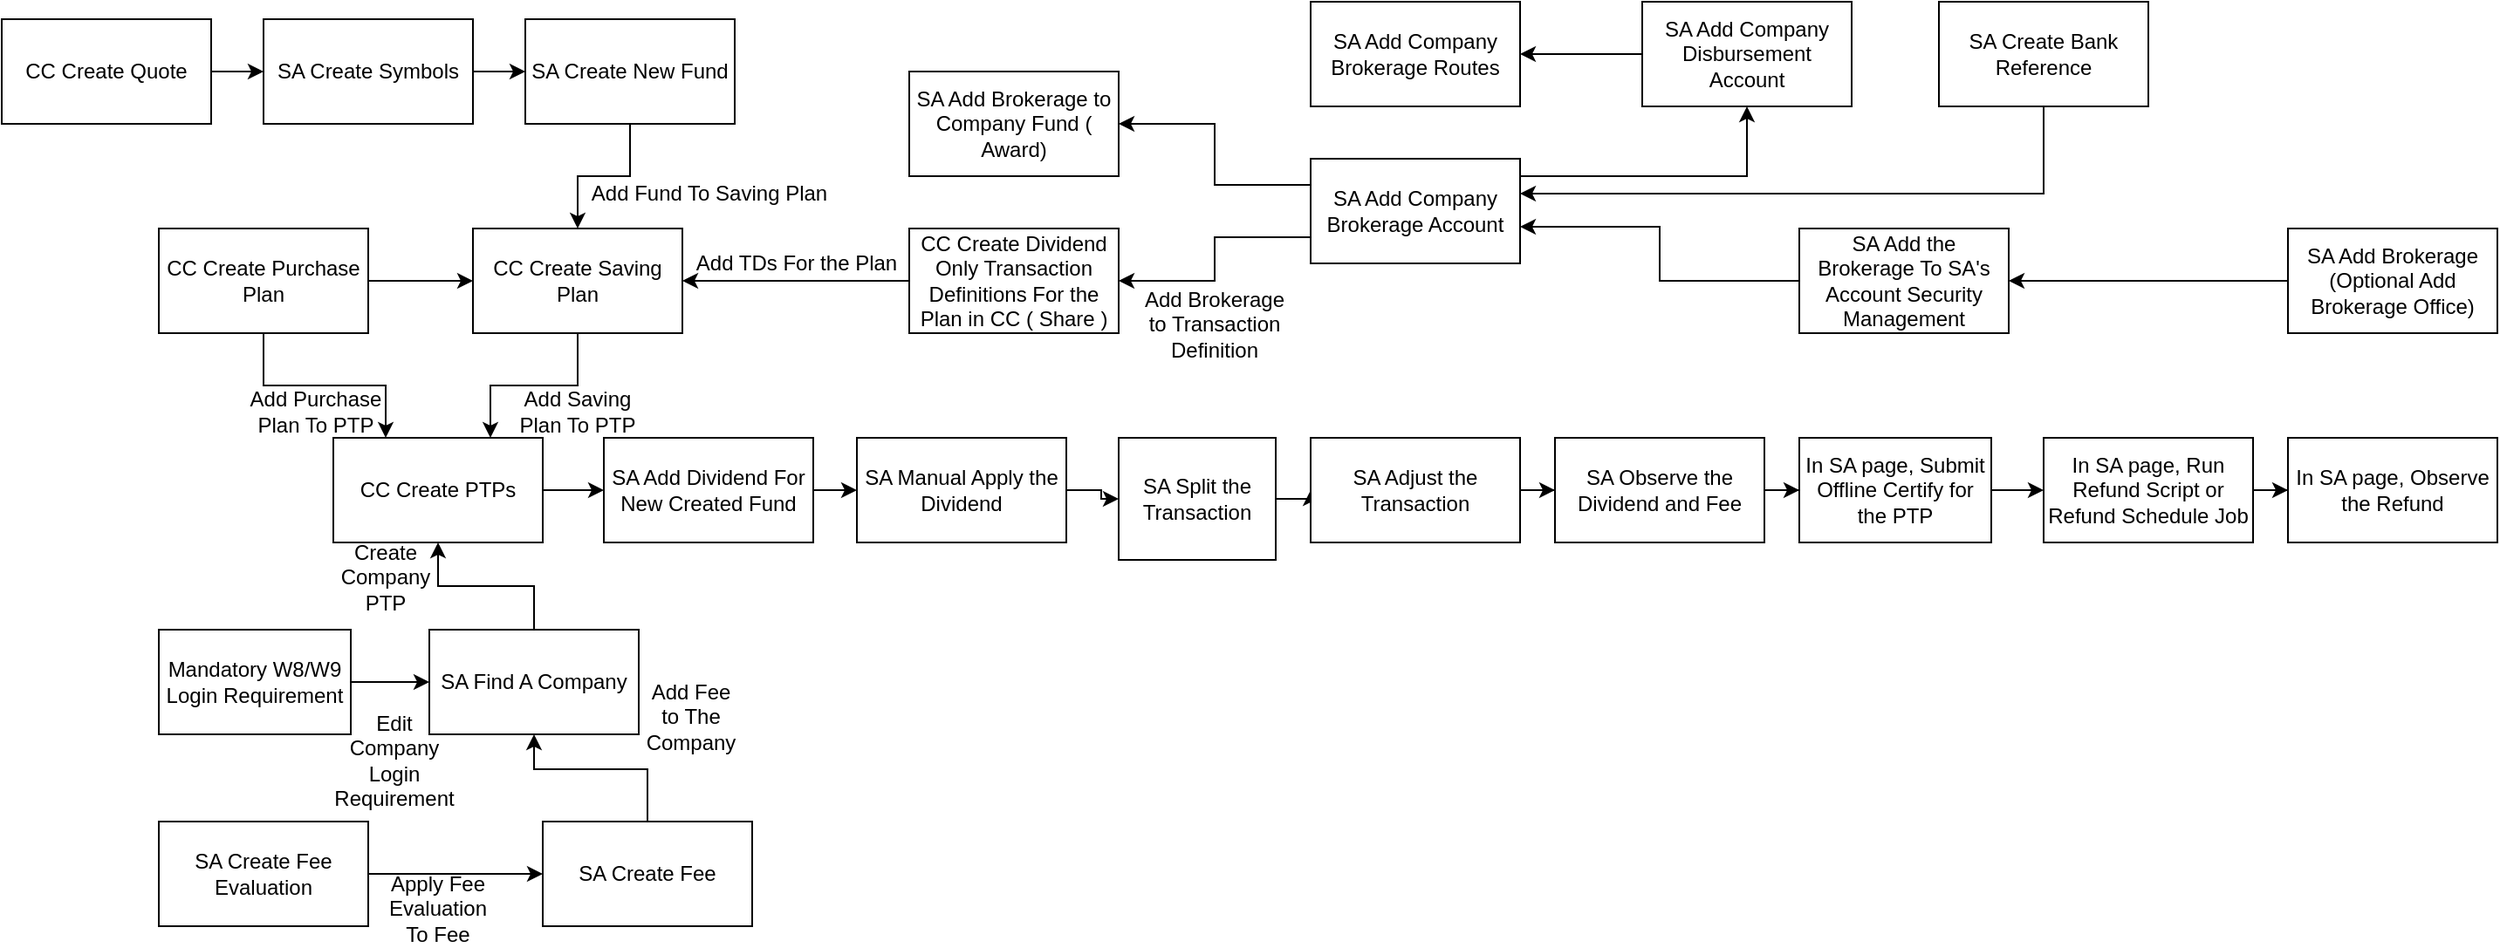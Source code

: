 <mxfile version="16.2.2" type="device"><diagram id="MJS_Rd71Y2nj2NpQxdGY" name="Page-1"><mxGraphModel dx="1492" dy="867" grid="1" gridSize="10" guides="1" tooltips="1" connect="1" arrows="1" fold="1" page="1" pageScale="1" pageWidth="850" pageHeight="1100" math="0" shadow="0"><root><mxCell id="0"/><mxCell id="1" parent="0"/><mxCell id="xQ8DZZ2qtsL2611Yfuc7-20" value="" style="edgeStyle=orthogonalEdgeStyle;rounded=0;orthogonalLoop=1;jettySize=auto;html=1;" parent="1" source="Upixlw8hHXbj9CMBlw4r-1" target="Upixlw8hHXbj9CMBlw4r-35" edge="1"><mxGeometry relative="1" as="geometry"/></mxCell><mxCell id="Upixlw8hHXbj9CMBlw4r-1" value="CC Create PTPs" style="rounded=0;whiteSpace=wrap;html=1;" parent="1" vertex="1"><mxGeometry x="200" y="260" width="120" height="60" as="geometry"/></mxCell><mxCell id="Upixlw8hHXbj9CMBlw4r-10" value="" style="edgeStyle=orthogonalEdgeStyle;rounded=0;orthogonalLoop=1;jettySize=auto;html=1;" parent="1" source="Upixlw8hHXbj9CMBlw4r-3" target="Upixlw8hHXbj9CMBlw4r-5" edge="1"><mxGeometry relative="1" as="geometry"/></mxCell><mxCell id="Upixlw8hHXbj9CMBlw4r-14" style="edgeStyle=orthogonalEdgeStyle;rounded=0;orthogonalLoop=1;jettySize=auto;html=1;exitX=0.5;exitY=1;exitDx=0;exitDy=0;entryX=0.25;entryY=0;entryDx=0;entryDy=0;" parent="1" source="Upixlw8hHXbj9CMBlw4r-3" target="Upixlw8hHXbj9CMBlw4r-1" edge="1"><mxGeometry relative="1" as="geometry"/></mxCell><mxCell id="Upixlw8hHXbj9CMBlw4r-3" value="CC Create Purchase Plan" style="rounded=0;whiteSpace=wrap;html=1;" parent="1" vertex="1"><mxGeometry x="100" y="140" width="120" height="60" as="geometry"/></mxCell><mxCell id="Upixlw8hHXbj9CMBlw4r-8" value="" style="edgeStyle=orthogonalEdgeStyle;rounded=0;orthogonalLoop=1;jettySize=auto;html=1;" parent="1" source="Upixlw8hHXbj9CMBlw4r-4" target="Upixlw8hHXbj9CMBlw4r-5" edge="1"><mxGeometry relative="1" as="geometry"/></mxCell><mxCell id="Upixlw8hHXbj9CMBlw4r-4" value="SA Create New Fund" style="rounded=0;whiteSpace=wrap;html=1;" parent="1" vertex="1"><mxGeometry x="310" y="20" width="120" height="60" as="geometry"/></mxCell><mxCell id="Upixlw8hHXbj9CMBlw4r-15" style="edgeStyle=orthogonalEdgeStyle;rounded=0;orthogonalLoop=1;jettySize=auto;html=1;exitX=0.5;exitY=1;exitDx=0;exitDy=0;entryX=0.75;entryY=0;entryDx=0;entryDy=0;" parent="1" source="Upixlw8hHXbj9CMBlw4r-5" target="Upixlw8hHXbj9CMBlw4r-1" edge="1"><mxGeometry relative="1" as="geometry"/></mxCell><mxCell id="Upixlw8hHXbj9CMBlw4r-5" value="CC Create Saving Plan" style="rounded=0;whiteSpace=wrap;html=1;" parent="1" vertex="1"><mxGeometry x="280" y="140" width="120" height="60" as="geometry"/></mxCell><mxCell id="Upixlw8hHXbj9CMBlw4r-9" value="Add Fund To Saving Plan" style="text;html=1;align=center;verticalAlign=middle;resizable=0;points=[];autosize=1;strokeColor=none;fillColor=none;" parent="1" vertex="1"><mxGeometry x="340" y="110" width="150" height="20" as="geometry"/></mxCell><mxCell id="Upixlw8hHXbj9CMBlw4r-12" value="" style="edgeStyle=orthogonalEdgeStyle;rounded=0;orthogonalLoop=1;jettySize=auto;html=1;" parent="1" source="Upixlw8hHXbj9CMBlw4r-11" target="Upixlw8hHXbj9CMBlw4r-5" edge="1"><mxGeometry relative="1" as="geometry"/></mxCell><mxCell id="Upixlw8hHXbj9CMBlw4r-11" value="CC Create Dividend Only Transaction Definitions For the Plan in CC ( Share )" style="rounded=0;whiteSpace=wrap;html=1;" parent="1" vertex="1"><mxGeometry x="530" y="140" width="120" height="60" as="geometry"/></mxCell><mxCell id="Upixlw8hHXbj9CMBlw4r-13" value="Add TDs For the Plan" style="text;html=1;align=center;verticalAlign=middle;resizable=0;points=[];autosize=1;strokeColor=none;fillColor=none;" parent="1" vertex="1"><mxGeometry x="400" y="150" width="130" height="20" as="geometry"/></mxCell><mxCell id="Upixlw8hHXbj9CMBlw4r-16" value="Add Saving Plan To PTP" style="text;html=1;strokeColor=none;fillColor=none;align=center;verticalAlign=middle;whiteSpace=wrap;rounded=0;" parent="1" vertex="1"><mxGeometry x="305" y="225" width="70" height="40" as="geometry"/></mxCell><mxCell id="Upixlw8hHXbj9CMBlw4r-17" value="Add Purchase Plan To PTP" style="text;html=1;strokeColor=none;fillColor=none;align=center;verticalAlign=middle;whiteSpace=wrap;rounded=0;" parent="1" vertex="1"><mxGeometry x="150" y="220" width="80" height="50" as="geometry"/></mxCell><mxCell id="Upixlw8hHXbj9CMBlw4r-20" value="" style="edgeStyle=orthogonalEdgeStyle;rounded=0;orthogonalLoop=1;jettySize=auto;html=1;" parent="1" source="Upixlw8hHXbj9CMBlw4r-18" target="Upixlw8hHXbj9CMBlw4r-19" edge="1"><mxGeometry relative="1" as="geometry"/></mxCell><mxCell id="Upixlw8hHXbj9CMBlw4r-18" value="SA Create Fee Evaluation" style="rounded=0;whiteSpace=wrap;html=1;" parent="1" vertex="1"><mxGeometry x="100" y="480" width="120" height="60" as="geometry"/></mxCell><mxCell id="Upixlw8hHXbj9CMBlw4r-19" value="SA Create Fee" style="rounded=0;whiteSpace=wrap;html=1;" parent="1" vertex="1"><mxGeometry x="320" y="480" width="120" height="60" as="geometry"/></mxCell><mxCell id="Upixlw8hHXbj9CMBlw4r-23" value="" style="edgeStyle=orthogonalEdgeStyle;rounded=0;orthogonalLoop=1;jettySize=auto;html=1;" parent="1" source="Upixlw8hHXbj9CMBlw4r-22" target="Upixlw8hHXbj9CMBlw4r-1" edge="1"><mxGeometry relative="1" as="geometry"/></mxCell><mxCell id="Upixlw8hHXbj9CMBlw4r-22" value="SA Find A Company" style="rounded=0;whiteSpace=wrap;html=1;" parent="1" vertex="1"><mxGeometry x="255" y="370" width="120" height="60" as="geometry"/></mxCell><mxCell id="Upixlw8hHXbj9CMBlw4r-28" style="edgeStyle=orthogonalEdgeStyle;rounded=0;orthogonalLoop=1;jettySize=auto;html=1;entryX=0.5;entryY=1;entryDx=0;entryDy=0;exitX=0.5;exitY=0;exitDx=0;exitDy=0;" parent="1" source="Upixlw8hHXbj9CMBlw4r-19" target="Upixlw8hHXbj9CMBlw4r-22" edge="1"><mxGeometry relative="1" as="geometry"><Array as="points"><mxPoint x="380" y="450"/><mxPoint x="315" y="450"/></Array></mxGeometry></mxCell><mxCell id="Upixlw8hHXbj9CMBlw4r-24" value="Add Fee to The Company" style="text;html=1;strokeColor=none;fillColor=none;align=center;verticalAlign=middle;whiteSpace=wrap;rounded=0;" parent="1" vertex="1"><mxGeometry x="375" y="400" width="60" height="40" as="geometry"/></mxCell><mxCell id="Upixlw8hHXbj9CMBlw4r-25" value="Create Company PTP" style="text;html=1;strokeColor=none;fillColor=none;align=center;verticalAlign=middle;whiteSpace=wrap;rounded=0;" parent="1" vertex="1"><mxGeometry x="200" y="320" width="60" height="40" as="geometry"/></mxCell><mxCell id="Upixlw8hHXbj9CMBlw4r-26" value="Apply Fee Evaluation To Fee" style="text;html=1;strokeColor=none;fillColor=none;align=center;verticalAlign=middle;whiteSpace=wrap;rounded=0;" parent="1" vertex="1"><mxGeometry x="230" y="510" width="60" height="40" as="geometry"/></mxCell><mxCell id="Upixlw8hHXbj9CMBlw4r-31" value="" style="edgeStyle=orthogonalEdgeStyle;rounded=0;orthogonalLoop=1;jettySize=auto;html=1;" parent="1" source="Upixlw8hHXbj9CMBlw4r-29" target="Upixlw8hHXbj9CMBlw4r-22" edge="1"><mxGeometry relative="1" as="geometry"/></mxCell><mxCell id="Upixlw8hHXbj9CMBlw4r-29" value="Mandatory W8/W9 Login Requirement" style="rounded=0;whiteSpace=wrap;html=1;" parent="1" vertex="1"><mxGeometry x="100" y="370" width="110" height="60" as="geometry"/></mxCell><mxCell id="Upixlw8hHXbj9CMBlw4r-34" value="Edit Company Login Requirement" style="text;html=1;strokeColor=none;fillColor=none;align=center;verticalAlign=middle;whiteSpace=wrap;rounded=0;" parent="1" vertex="1"><mxGeometry x="200" y="410" width="70" height="70" as="geometry"/></mxCell><mxCell id="Upixlw8hHXbj9CMBlw4r-37" value="" style="edgeStyle=orthogonalEdgeStyle;rounded=0;orthogonalLoop=1;jettySize=auto;html=1;" parent="1" source="Upixlw8hHXbj9CMBlw4r-35" target="Upixlw8hHXbj9CMBlw4r-36" edge="1"><mxGeometry relative="1" as="geometry"/></mxCell><mxCell id="Upixlw8hHXbj9CMBlw4r-35" value="SA Add Dividend For New Created Fund" style="rounded=0;whiteSpace=wrap;html=1;" parent="1" vertex="1"><mxGeometry x="355" y="260" width="120" height="60" as="geometry"/></mxCell><mxCell id="Upixlw8hHXbj9CMBlw4r-40" value="" style="edgeStyle=orthogonalEdgeStyle;rounded=0;orthogonalLoop=1;jettySize=auto;html=1;entryX=0;entryY=0.5;entryDx=0;entryDy=0;" parent="1" source="Upixlw8hHXbj9CMBlw4r-36" target="Upixlw8hHXbj9CMBlw4r-38" edge="1"><mxGeometry relative="1" as="geometry"><mxPoint x="640" y="290" as="targetPoint"/></mxGeometry></mxCell><mxCell id="Upixlw8hHXbj9CMBlw4r-36" value="SA Manual Apply the Dividend" style="whiteSpace=wrap;html=1;rounded=0;" parent="1" vertex="1"><mxGeometry x="500" y="260" width="120" height="60" as="geometry"/></mxCell><mxCell id="NcVFtUResPuyQPFmhu8C-5" value="" style="edgeStyle=orthogonalEdgeStyle;rounded=0;orthogonalLoop=1;jettySize=auto;html=1;" edge="1" parent="1" source="Upixlw8hHXbj9CMBlw4r-38" target="Upixlw8hHXbj9CMBlw4r-41"><mxGeometry relative="1" as="geometry"/></mxCell><mxCell id="Upixlw8hHXbj9CMBlw4r-38" value="SA Split the Transaction" style="rounded=0;whiteSpace=wrap;html=1;" parent="1" vertex="1"><mxGeometry x="650" y="260" width="90" height="70" as="geometry"/></mxCell><mxCell id="Upixlw8hHXbj9CMBlw4r-44" value="" style="edgeStyle=orthogonalEdgeStyle;rounded=0;orthogonalLoop=1;jettySize=auto;html=1;" parent="1" source="Upixlw8hHXbj9CMBlw4r-41" target="Upixlw8hHXbj9CMBlw4r-43" edge="1"><mxGeometry relative="1" as="geometry"/></mxCell><mxCell id="Upixlw8hHXbj9CMBlw4r-41" value="SA Adjust the Transaction" style="rounded=0;whiteSpace=wrap;html=1;" parent="1" vertex="1"><mxGeometry x="760" y="260" width="120" height="60" as="geometry"/></mxCell><mxCell id="Upixlw8hHXbj9CMBlw4r-46" value="" style="edgeStyle=orthogonalEdgeStyle;rounded=0;orthogonalLoop=1;jettySize=auto;html=1;" parent="1" source="Upixlw8hHXbj9CMBlw4r-43" target="Upixlw8hHXbj9CMBlw4r-45" edge="1"><mxGeometry relative="1" as="geometry"/></mxCell><mxCell id="Upixlw8hHXbj9CMBlw4r-43" value="SA Observe the Dividend and Fee" style="rounded=0;whiteSpace=wrap;html=1;" parent="1" vertex="1"><mxGeometry x="900" y="260" width="120" height="60" as="geometry"/></mxCell><mxCell id="Upixlw8hHXbj9CMBlw4r-48" value="" style="edgeStyle=orthogonalEdgeStyle;rounded=0;orthogonalLoop=1;jettySize=auto;html=1;" parent="1" source="Upixlw8hHXbj9CMBlw4r-45" target="Upixlw8hHXbj9CMBlw4r-47" edge="1"><mxGeometry relative="1" as="geometry"/></mxCell><mxCell id="Upixlw8hHXbj9CMBlw4r-45" value="In SA page, Submit Offline Certify for the PTP" style="rounded=0;whiteSpace=wrap;html=1;" parent="1" vertex="1"><mxGeometry x="1040" y="260" width="110" height="60" as="geometry"/></mxCell><mxCell id="Upixlw8hHXbj9CMBlw4r-50" value="" style="edgeStyle=orthogonalEdgeStyle;rounded=0;orthogonalLoop=1;jettySize=auto;html=1;" parent="1" source="Upixlw8hHXbj9CMBlw4r-47" target="Upixlw8hHXbj9CMBlw4r-49" edge="1"><mxGeometry relative="1" as="geometry"/></mxCell><mxCell id="Upixlw8hHXbj9CMBlw4r-47" value="In SA page, Run Refund Script or Refund Schedule Job" style="rounded=0;whiteSpace=wrap;html=1;" parent="1" vertex="1"><mxGeometry x="1180" y="260" width="120" height="60" as="geometry"/></mxCell><mxCell id="Upixlw8hHXbj9CMBlw4r-49" value="In SA page, Observe the Refund" style="rounded=0;whiteSpace=wrap;html=1;" parent="1" vertex="1"><mxGeometry x="1320" y="260" width="120" height="60" as="geometry"/></mxCell><mxCell id="xQ8DZZ2qtsL2611Yfuc7-13" style="edgeStyle=orthogonalEdgeStyle;rounded=0;orthogonalLoop=1;jettySize=auto;html=1;entryX=1;entryY=0.5;entryDx=0;entryDy=0;" parent="1" source="xQ8DZZ2qtsL2611Yfuc7-1" target="xQ8DZZ2qtsL2611Yfuc7-2" edge="1"><mxGeometry relative="1" as="geometry"/></mxCell><mxCell id="xQ8DZZ2qtsL2611Yfuc7-1" value="SA Add Brokerage (Optional Add Brokerage Office)" style="rounded=0;whiteSpace=wrap;html=1;" parent="1" vertex="1"><mxGeometry x="1320" y="140" width="120" height="60" as="geometry"/></mxCell><mxCell id="xQ8DZZ2qtsL2611Yfuc7-14" style="edgeStyle=orthogonalEdgeStyle;rounded=0;orthogonalLoop=1;jettySize=auto;html=1;entryX=1;entryY=0.65;entryDx=0;entryDy=0;entryPerimeter=0;" parent="1" source="xQ8DZZ2qtsL2611Yfuc7-2" target="xQ8DZZ2qtsL2611Yfuc7-3" edge="1"><mxGeometry relative="1" as="geometry"/></mxCell><mxCell id="xQ8DZZ2qtsL2611Yfuc7-2" value="SA Add the Brokerage To SA's Account Security Management" style="rounded=0;whiteSpace=wrap;html=1;" parent="1" vertex="1"><mxGeometry x="1040" y="140" width="120" height="60" as="geometry"/></mxCell><mxCell id="xQ8DZZ2qtsL2611Yfuc7-11" style="edgeStyle=orthogonalEdgeStyle;rounded=0;orthogonalLoop=1;jettySize=auto;html=1;exitX=0;exitY=0.25;exitDx=0;exitDy=0;entryX=1;entryY=0.5;entryDx=0;entryDy=0;" parent="1" source="xQ8DZZ2qtsL2611Yfuc7-3" target="xQ8DZZ2qtsL2611Yfuc7-6" edge="1"><mxGeometry relative="1" as="geometry"/></mxCell><mxCell id="xQ8DZZ2qtsL2611Yfuc7-12" style="edgeStyle=orthogonalEdgeStyle;rounded=0;orthogonalLoop=1;jettySize=auto;html=1;exitX=0;exitY=0.75;exitDx=0;exitDy=0;entryX=1;entryY=0.5;entryDx=0;entryDy=0;" parent="1" source="xQ8DZZ2qtsL2611Yfuc7-3" target="Upixlw8hHXbj9CMBlw4r-11" edge="1"><mxGeometry relative="1" as="geometry"/></mxCell><mxCell id="xQ8DZZ2qtsL2611Yfuc7-15" value="" style="edgeStyle=orthogonalEdgeStyle;rounded=0;orthogonalLoop=1;jettySize=auto;html=1;entryX=0.5;entryY=1;entryDx=0;entryDy=0;" parent="1" source="xQ8DZZ2qtsL2611Yfuc7-3" target="xQ8DZZ2qtsL2611Yfuc7-4" edge="1"><mxGeometry relative="1" as="geometry"><Array as="points"><mxPoint x="1010" y="110"/></Array></mxGeometry></mxCell><mxCell id="xQ8DZZ2qtsL2611Yfuc7-3" value="SA Add Company Brokerage Account" style="rounded=0;whiteSpace=wrap;html=1;" parent="1" vertex="1"><mxGeometry x="760" y="100" width="120" height="60" as="geometry"/></mxCell><mxCell id="xQ8DZZ2qtsL2611Yfuc7-16" value="" style="edgeStyle=orthogonalEdgeStyle;rounded=0;orthogonalLoop=1;jettySize=auto;html=1;" parent="1" source="xQ8DZZ2qtsL2611Yfuc7-4" target="xQ8DZZ2qtsL2611Yfuc7-5" edge="1"><mxGeometry relative="1" as="geometry"/></mxCell><mxCell id="xQ8DZZ2qtsL2611Yfuc7-4" value="SA Add Company Disbursement Account" style="rounded=0;whiteSpace=wrap;html=1;" parent="1" vertex="1"><mxGeometry x="950" y="10" width="120" height="60" as="geometry"/></mxCell><mxCell id="xQ8DZZ2qtsL2611Yfuc7-5" value="SA Add Company Brokerage Routes" style="rounded=0;whiteSpace=wrap;html=1;" parent="1" vertex="1"><mxGeometry x="760" y="10" width="120" height="60" as="geometry"/></mxCell><mxCell id="xQ8DZZ2qtsL2611Yfuc7-6" value="SA Add Brokerage to Company Fund ( Award)" style="rounded=0;whiteSpace=wrap;html=1;" parent="1" vertex="1"><mxGeometry x="530" y="50" width="120" height="60" as="geometry"/></mxCell><mxCell id="xQ8DZZ2qtsL2611Yfuc7-8" value="" style="edgeStyle=orthogonalEdgeStyle;rounded=0;orthogonalLoop=1;jettySize=auto;html=1;" parent="1" source="xQ8DZZ2qtsL2611Yfuc7-7" target="xQ8DZZ2qtsL2611Yfuc7-3" edge="1"><mxGeometry relative="1" as="geometry"><Array as="points"><mxPoint x="1180" y="120"/></Array></mxGeometry></mxCell><mxCell id="xQ8DZZ2qtsL2611Yfuc7-7" value="SA Create Bank Reference" style="rounded=0;whiteSpace=wrap;html=1;" parent="1" vertex="1"><mxGeometry x="1120" y="10" width="120" height="60" as="geometry"/></mxCell><mxCell id="xQ8DZZ2qtsL2611Yfuc7-19" value="Add Brokerage to Transaction Definition" style="text;html=1;strokeColor=none;fillColor=none;align=center;verticalAlign=middle;whiteSpace=wrap;rounded=0;" parent="1" vertex="1"><mxGeometry x="660" y="165" width="90" height="60" as="geometry"/></mxCell><mxCell id="NcVFtUResPuyQPFmhu8C-3" value="" style="edgeStyle=orthogonalEdgeStyle;rounded=0;orthogonalLoop=1;jettySize=auto;html=1;" edge="1" parent="1" source="NcVFtUResPuyQPFmhu8C-1" target="NcVFtUResPuyQPFmhu8C-2"><mxGeometry relative="1" as="geometry"/></mxCell><mxCell id="NcVFtUResPuyQPFmhu8C-1" value="CC Create Quote" style="rounded=0;whiteSpace=wrap;html=1;" vertex="1" parent="1"><mxGeometry x="10" y="20" width="120" height="60" as="geometry"/></mxCell><mxCell id="NcVFtUResPuyQPFmhu8C-4" value="" style="edgeStyle=orthogonalEdgeStyle;rounded=0;orthogonalLoop=1;jettySize=auto;html=1;" edge="1" parent="1" source="NcVFtUResPuyQPFmhu8C-2" target="Upixlw8hHXbj9CMBlw4r-4"><mxGeometry relative="1" as="geometry"/></mxCell><mxCell id="NcVFtUResPuyQPFmhu8C-2" value="SA Create Symbols" style="rounded=0;whiteSpace=wrap;html=1;" vertex="1" parent="1"><mxGeometry x="160" y="20" width="120" height="60" as="geometry"/></mxCell></root></mxGraphModel></diagram></mxfile>